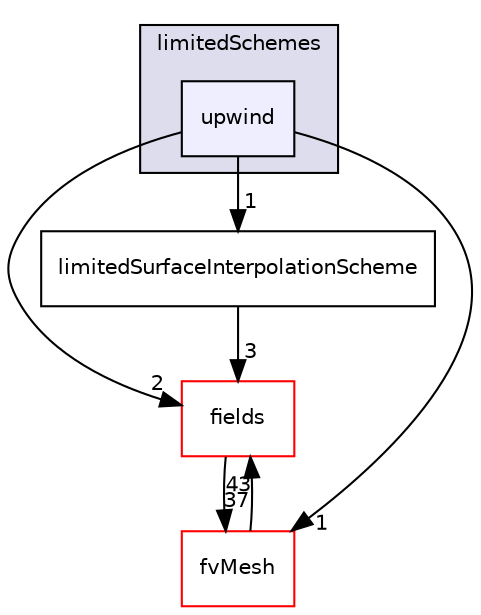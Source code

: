 digraph "src/finiteVolume/interpolation/surfaceInterpolation/limitedSchemes/upwind" {
  bgcolor=transparent;
  compound=true
  node [ fontsize="10", fontname="Helvetica"];
  edge [ labelfontsize="10", labelfontname="Helvetica"];
  subgraph clusterdir_3b094e1ce2b3f641da0071aec2c4e694 {
    graph [ bgcolor="#ddddee", pencolor="black", label="limitedSchemes" fontname="Helvetica", fontsize="10", URL="dir_3b094e1ce2b3f641da0071aec2c4e694.html"]
  dir_a78c0ad467f494814b4aeccb26212fb9 [shape=box, label="upwind", style="filled", fillcolor="#eeeeff", pencolor="black", URL="dir_a78c0ad467f494814b4aeccb26212fb9.html"];
  }
  dir_25ab4a83a983f7bb7a38b7f63bb141b7 [shape=box label="fields" color="red" URL="dir_25ab4a83a983f7bb7a38b7f63bb141b7.html"];
  dir_c382fa095c9c33d8673c0dd60aaef275 [shape=box label="fvMesh" color="red" URL="dir_c382fa095c9c33d8673c0dd60aaef275.html"];
  dir_4f765f4be874e7c1018013a8d8ff5f6d [shape=box label="limitedSurfaceInterpolationScheme" URL="dir_4f765f4be874e7c1018013a8d8ff5f6d.html"];
  dir_a78c0ad467f494814b4aeccb26212fb9->dir_25ab4a83a983f7bb7a38b7f63bb141b7 [headlabel="2", labeldistance=1.5 headhref="dir_001204_000934.html"];
  dir_a78c0ad467f494814b4aeccb26212fb9->dir_c382fa095c9c33d8673c0dd60aaef275 [headlabel="1", labeldistance=1.5 headhref="dir_001204_001120.html"];
  dir_a78c0ad467f494814b4aeccb26212fb9->dir_4f765f4be874e7c1018013a8d8ff5f6d [headlabel="1", labeldistance=1.5 headhref="dir_001204_001193.html"];
  dir_25ab4a83a983f7bb7a38b7f63bb141b7->dir_c382fa095c9c33d8673c0dd60aaef275 [headlabel="37", labeldistance=1.5 headhref="dir_000934_001120.html"];
  dir_c382fa095c9c33d8673c0dd60aaef275->dir_25ab4a83a983f7bb7a38b7f63bb141b7 [headlabel="43", labeldistance=1.5 headhref="dir_001120_000934.html"];
  dir_4f765f4be874e7c1018013a8d8ff5f6d->dir_25ab4a83a983f7bb7a38b7f63bb141b7 [headlabel="3", labeldistance=1.5 headhref="dir_001193_000934.html"];
}
